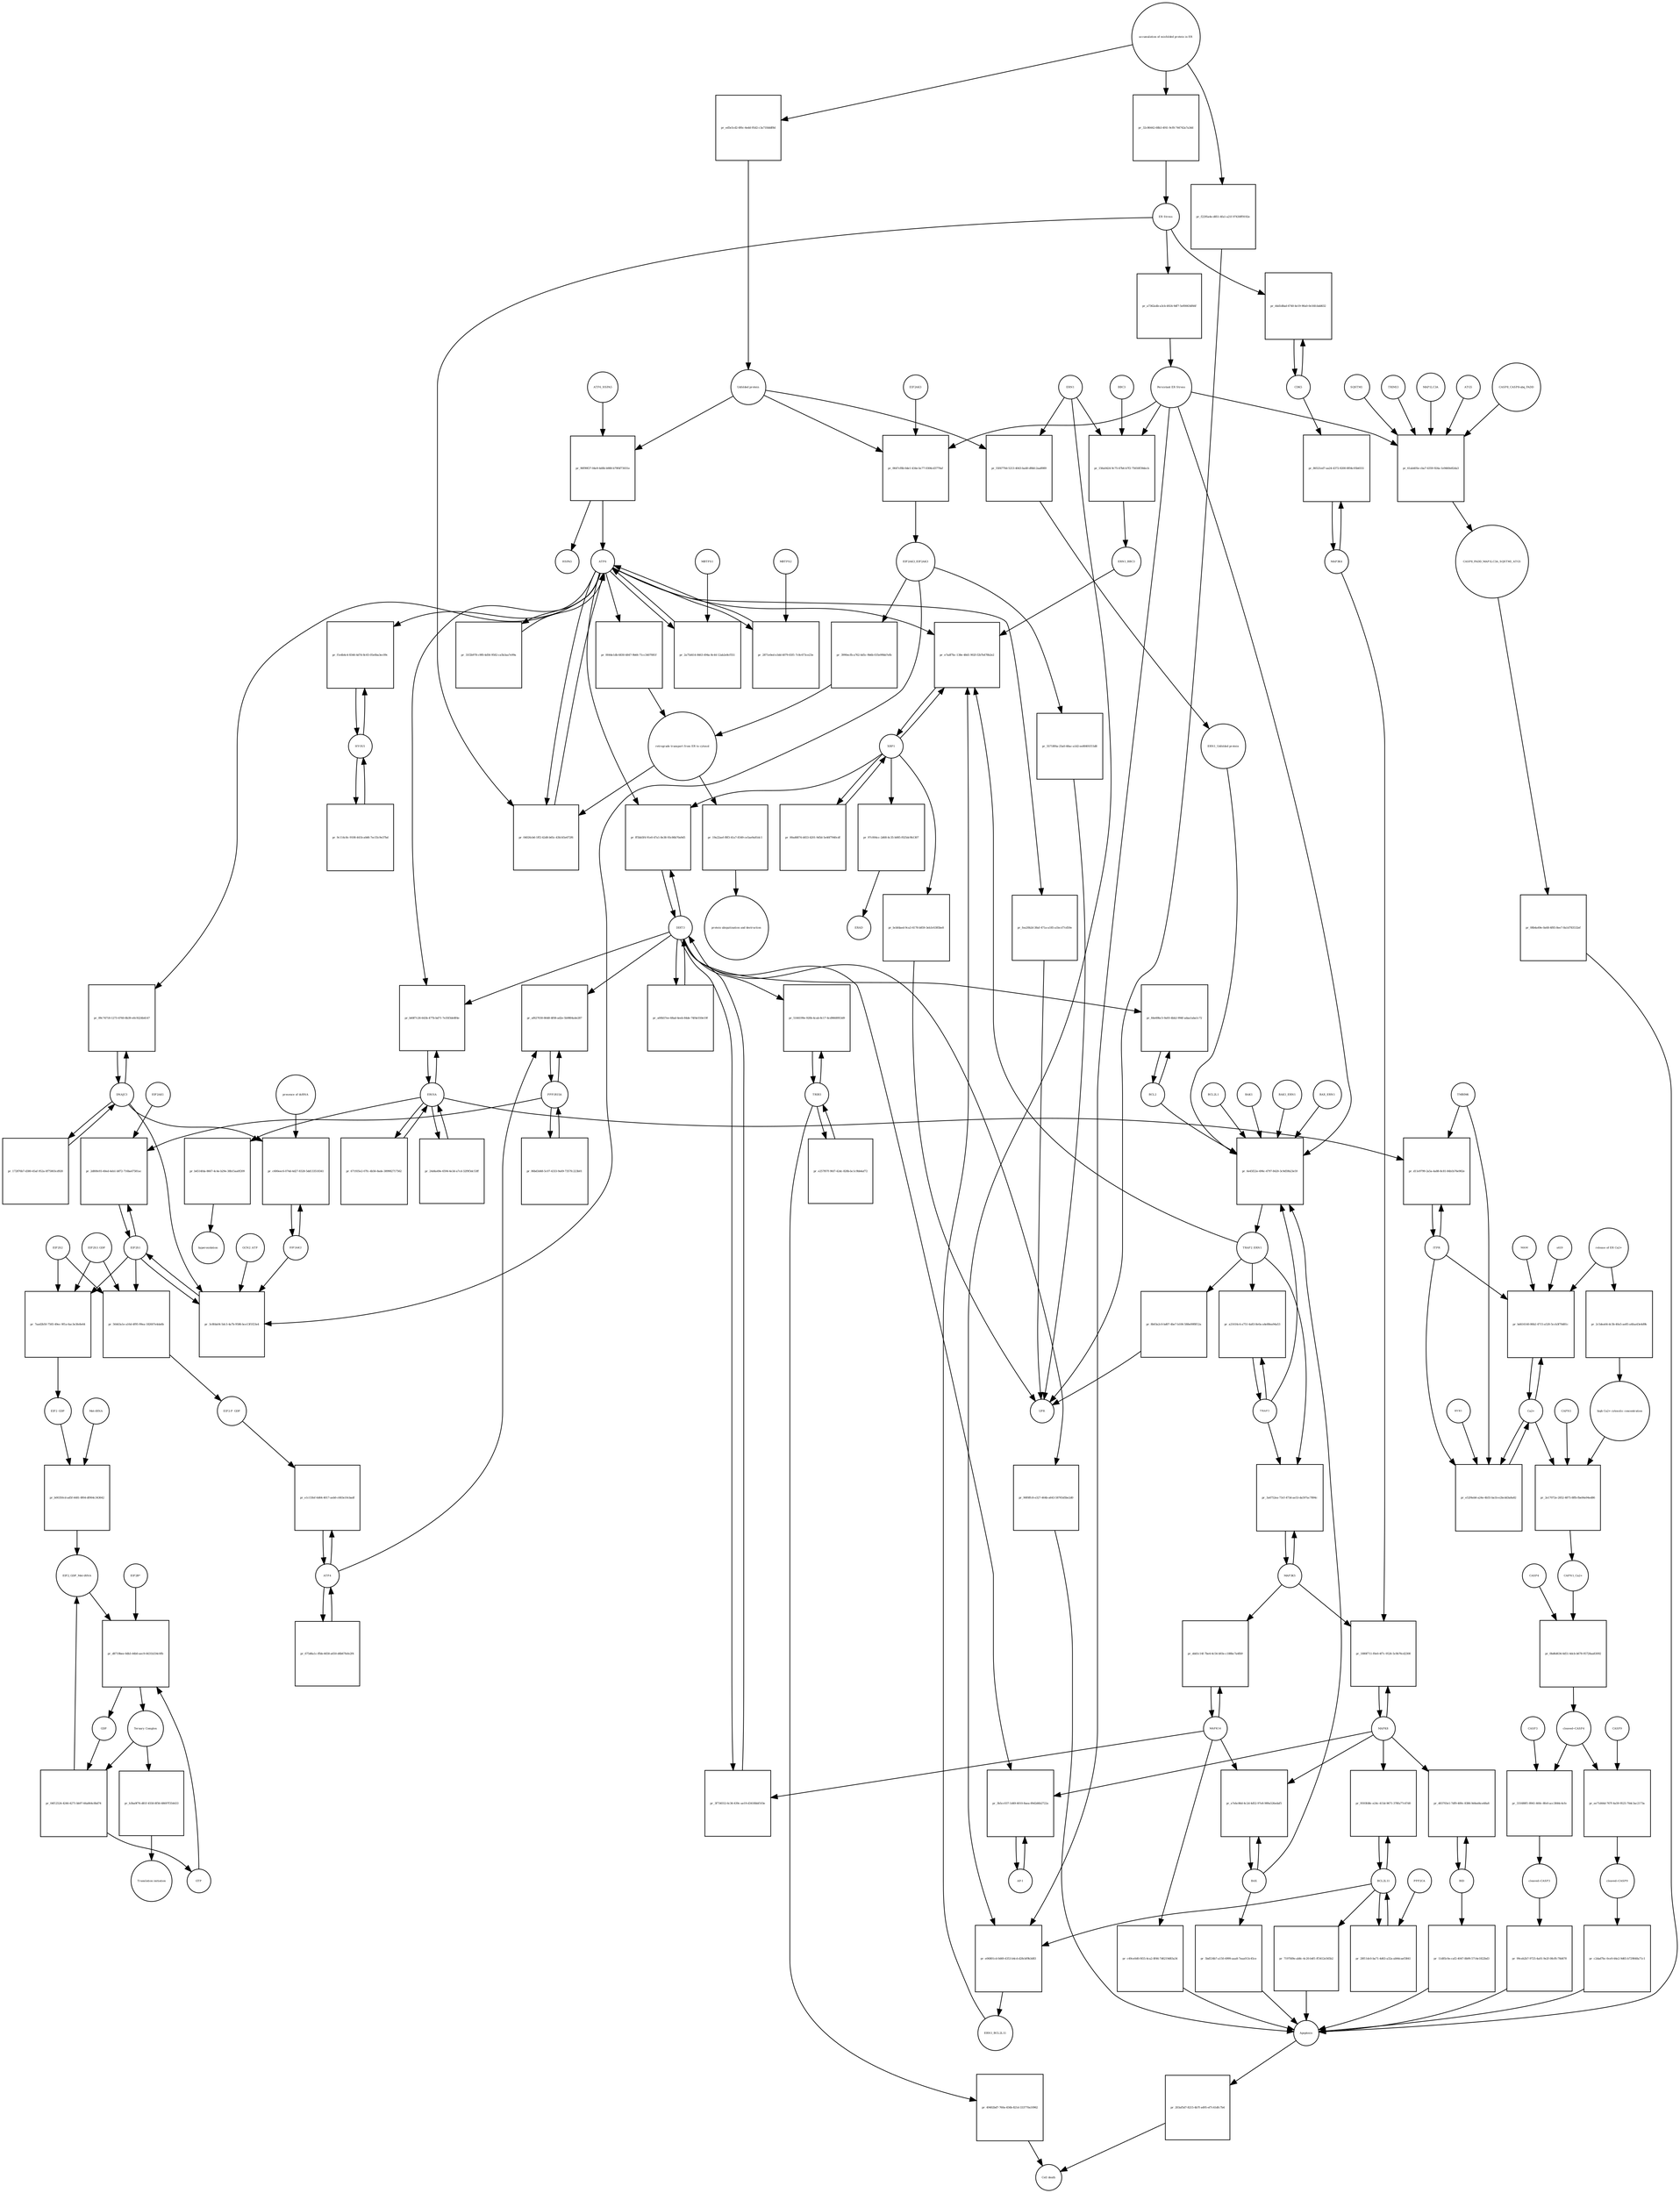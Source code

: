 strict digraph  {
ATF6_HSPA5 [annotation="", bipartite=0, cls=complex, fontsize=4, label=ATF6_HSPA5, shape=circle];
"pr_90f99f27-04e9-4d0b-b988-b79f4f73031e" [annotation="", bipartite=1, cls=process, fontsize=4, label="pr_90f99f27-04e9-4d0b-b988-b79f4f73031e", shape=square];
ATF6 [annotation="urn_miriam_hgnc.symbol_ATF6", bipartite=0, cls=macromolecule, fontsize=4, label=ATF6, shape=circle];
HSPA5 [annotation="urn_miriam_hgnc.symbol_HSPA5", bipartite=0, cls=macromolecule, fontsize=4, label=HSPA5, shape=circle];
"Unfolded protein" [annotation="", bipartite=0, cls=macromolecule, fontsize=4, label="Unfolded protein", shape=circle];
ERN1 [annotation="urn_miriam_hgnc.symbol_ERN1", bipartite=0, cls=macromolecule, fontsize=4, label=ERN1, shape=circle];
"pr_55f4770d-5213-4043-ba40-d9bfc2aa8989" [annotation="", bipartite=1, cls=process, fontsize=4, label="pr_55f4770d-5213-4043-ba40-d9bfc2aa8989", shape=square];
"ERN1_Unfolded protein" [annotation="", bipartite=0, cls=complex, fontsize=4, label="ERN1_Unfolded protein", shape=circle];
EIF2AK3_EIF2AK3 [annotation="", bipartite=0, cls=complex, fontsize=4, label=EIF2AK3_EIF2AK3, shape=circle];
"pr_3990ecfb-a762-4d5c-9b6b-035e99bb7efb" [annotation="", bipartite=1, cls=process, fontsize=4, label="pr_3990ecfb-a762-4d5c-9b6b-035e99bb7efb", shape=square];
"retrograde transport from ER to cytosol" [annotation="", bipartite=0, cls=phenotype, fontsize=4, label="retrograde transport from ER to cytosol", shape=circle];
"pr_0044e1db-6830-4847-9b66-71cc3407081f" [annotation="", bipartite=1, cls=process, fontsize=4, label="pr_0044e1db-6830-4847-9b66-71cc3407081f", shape=square];
"pr_19a22aef-f8f3-41a7-8349-ce5ae9a81dc1" [annotation="", bipartite=1, cls=process, fontsize=4, label="pr_19a22aef-f8f3-41a7-8349-ce5ae9a81dc1", shape=square];
"protein ubiquitination and destruction" [annotation="", bipartite=0, cls=phenotype, fontsize=4, label="protein ubiquitination and destruction", shape=circle];
"pr_6e45f22e-496c-4797-8420-3c9d59b23e59" [annotation="", bipartite=1, cls=process, fontsize=4, label="pr_6e45f22e-496c-4797-8420-3c9d59b23e59", shape=square];
TRAF2_ERN1 [annotation="", bipartite=0, cls=complex, fontsize=4, label=TRAF2_ERN1, shape=circle];
BAK1_ERN1 [annotation="", bipartite=0, cls=complex, fontsize=4, label=BAK1_ERN1, shape=circle];
BAX_ERN1 [annotation="", bipartite=0, cls=complex, fontsize=4, label=BAX_ERN1, shape=circle];
BCL2 [annotation="urn_miriam_hgnc.symbol_BCL2", bipartite=0, cls="nucleic acid feature", fontsize=4, label=BCL2, shape=circle];
BCL2L1 [annotation="urn_miriam_hgnc.symbol_BCL2L1", bipartite=0, cls=macromolecule, fontsize=4, label=BCL2L1, shape=circle];
"Persistant ER Stress" [annotation="", bipartite=0, cls=phenotype, fontsize=4, label="Persistant ER Stress", shape=circle];
BAX [annotation="urn_miriam_hgnc.symbol_BAX", bipartite=0, cls=macromolecule, fontsize=4, label=BAX, shape=circle];
BAK1 [annotation="urn_miriam_hgnc.symbol_BAK1", bipartite=0, cls=macromolecule, fontsize=4, label=BAK1, shape=circle];
TRAF2 [annotation="urn_miriam_hgnc.symbol_TRAF2", bipartite=0, cls=macromolecule, fontsize=4, label=TRAF2, shape=circle];
XBP1 [annotation="urn_miriam_hgnc.symbol_XBP1", bipartite=0, cls=macromolecule, fontsize=4, label=XBP1, shape=circle];
"pr_e7adf7bc-138e-48d1-902f-f2b7b478b2e2" [annotation="", bipartite=1, cls=process, fontsize=4, label="pr_e7adf7bc-138e-48d1-902f-f2b7b478b2e2", shape=square];
ERN1_BBC3 [annotation="", bipartite=0, cls=complex, fontsize=4, label=ERN1_BBC3, shape=circle];
ERN1_BCL2L11 [annotation="", bipartite=0, cls=complex, fontsize=4, label=ERN1_BCL2L11, shape=circle];
"pr_00ad6874-d453-4201-9d5d-5e46f7940cdf" [annotation="", bipartite=1, cls=process, fontsize=4, label="pr_00ad6874-d453-4201-9d5d-5e46f7940cdf", shape=square];
"pr_97c004cc-2d68-4c35-b085-f025dc9b1307" [annotation="", bipartite=1, cls=process, fontsize=4, label="pr_97c004cc-2d68-4c35-b085-f025dc9b1307", shape=square];
ERAD [annotation="", bipartite=0, cls=phenotype, fontsize=4, label=ERAD, shape=circle];
"pr_bcbfdaed-9ca3-4178-b859-3eb3c6385be8" [annotation="", bipartite=1, cls=process, fontsize=4, label="pr_bcbfdaed-9ca3-4178-b859-3eb3c6385be8", shape=square];
UPR [annotation="", bipartite=0, cls=phenotype, fontsize=4, label=UPR, shape=circle];
"pr_a21616c4-a751-4a83-8e0a-a4e88ea94a53" [annotation="", bipartite=1, cls=process, fontsize=4, label="pr_a21616c4-a751-4a83-8e0a-a4e88ea94a53", shape=square];
MAPK8 [annotation="urn_miriam_hgnc.symbol_MAPK8", bipartite=0, cls=macromolecule, fontsize=4, label=MAPK8, shape=circle];
"pr_1880f711-f0e0-4f7c-9526-5c9b76cd2308" [annotation="", bipartite=1, cls=process, fontsize=4, label="pr_1880f711-f0e0-4f7c-9526-5c9b76cd2308", shape=square];
MAP3K4 [annotation="urn_miriam_hgnc.symbol_MAP3K4", bipartite=0, cls=macromolecule, fontsize=4, label=MAP3K4, shape=circle];
MAP3K5 [annotation="urn_miriam_hgnc.symbol_MAP3K5", bipartite=0, cls=macromolecule, fontsize=4, label=MAP3K5, shape=circle];
MAPK14 [annotation="urn_miriam_hgnc.symbol_MAPK14", bipartite=0, cls=macromolecule, fontsize=4, label=MAPK14, shape=circle];
"pr_ddd1c14f-7be4-4c54-b93e-c188bc7a4fb9" [annotation="", bipartite=1, cls=process, fontsize=4, label="pr_ddd1c14f-7be4-4c54-b93e-c188bc7a4fb9", shape=square];
"pr_c49ce0d0-f455-4ca2-8f46-7d6219d83a34" [annotation="", bipartite=1, cls=process, fontsize=4, label="pr_c49ce0d0-f455-4ca2-8f46-7d6219d83a34", shape=square];
Apoptosis [annotation="", bipartite=0, cls=phenotype, fontsize=4, label=Apoptosis, shape=circle];
DDIT3 [annotation="urn_miriam_hgnc.symbol_DDIT3", bipartite=0, cls=macromolecule, fontsize=4, label=DDIT3, shape=circle];
"pr_3f734552-6c36-439c-ae19-d3418bbf103e" [annotation="", bipartite=1, cls=process, fontsize=4, label="pr_3f734552-6c36-439c-ae19-d3418bbf103e", shape=square];
"pr_90f0ffc8-e327-464b-a643-58765d5be2d0" [annotation="", bipartite=1, cls=process, fontsize=4, label="pr_90f0ffc8-e327-464b-a643-58765d5be2d0", shape=square];
"pr_84e69bc5-9a93-4bb2-994f-adaa1aba1c72" [annotation="", bipartite=1, cls=process, fontsize=4, label="pr_84e69bc5-9a93-4bb2-994f-adaa1aba1c72", shape=square];
"pr_04026cb6-1ff2-42d8-b65c-43b145e672f6" [annotation="", bipartite=1, cls=process, fontsize=4, label="pr_04026cb6-1ff2-42d8-b65c-43b145e672f6", shape=square];
"ER Stress" [annotation="", bipartite=0, cls=phenotype, fontsize=4, label="ER Stress", shape=circle];
"pr_2a75d414-8463-494a-8c44-12ab2e8cf551" [annotation="", bipartite=1, cls=process, fontsize=4, label="pr_2a75d414-8463-494a-8c44-12ab2e8cf551", shape=square];
MBTPS1 [annotation="urn_miriam_hgnc.symbol_MBTPS1", bipartite=0, cls=macromolecule, fontsize=4, label=MBTPS1, shape=circle];
"pr_2871e0ed-e3dd-4079-83f1-7c8c673ce23e" [annotation="", bipartite=1, cls=process, fontsize=4, label="pr_2871e0ed-e3dd-4079-83f1-7c8c673ce23e", shape=square];
MBTPS2 [annotation="urn_miriam_hgnc.symbol_MBTPS2", bipartite=0, cls=macromolecule, fontsize=4, label=MBTPS2, shape=circle];
"pr_31f2b978-c9f8-4d56-9582-ca5b3aa7e99a" [annotation="", bipartite=1, cls=process, fontsize=4, label="pr_31f2b978-c9f8-4d56-9582-ca5b3aa7e99a", shape=square];
"pr_a00b57ee-68ad-4eeb-84de-74f4e550e19f" [annotation="", bipartite=1, cls=process, fontsize=4, label="pr_a00b57ee-68ad-4eeb-84de-74f4e550e19f", shape=square];
"pr_ff5bb5f4-91e0-47a1-8e38-93c86b70a9d5" [annotation="", bipartite=1, cls=process, fontsize=4, label="pr_ff5bb5f4-91e0-47a1-8e38-93c86b70a9d5", shape=square];
EIF2S1 [annotation="urn_miriam_hgnc.symbol_EIF2S1", bipartite=0, cls=macromolecule, fontsize=4, label=EIF2S1, shape=circle];
"pr_3c8fda04-5dc3-4a7b-9586-bce13f1f23e4" [annotation="", bipartite=1, cls=process, fontsize=4, label="pr_3c8fda04-5dc3-4a7b-9586-bce13f1f23e4", shape=square];
GCN2_ATP [annotation="", bipartite=0, cls=complex, fontsize=4, label=GCN2_ATP, shape=circle];
EIF2AK2 [annotation="urn_miriam_hgnc.symbol_EIF2AK2", bipartite=0, cls=macromolecule, fontsize=4, label=EIF2AK2, shape=circle];
DNAJC3 [annotation="urn_miriam_hgnc.symbol_DNAJC3", bipartite=0, cls=macromolecule, fontsize=4, label=DNAJC3, shape=circle];
EIF2S2 [annotation="urn_miriam_hgnc.symbol_EIF2S2", bipartite=0, cls=macromolecule, fontsize=4, label=EIF2S2, shape=circle];
"pr_7aad2b50-7565-49ec-9f1a-6ac3e3fe8e64" [annotation="", bipartite=1, cls=process, fontsize=4, label="pr_7aad2b50-7565-49ec-9f1a-6ac3e3fe8e64", shape=square];
EIF2S3_GDP [annotation="", bipartite=0, cls=complex, fontsize=4, label=EIF2S3_GDP, shape=circle];
EIF2_GDP [annotation="", bipartite=0, cls=complex, fontsize=4, label=EIF2_GDP, shape=circle];
"EIF2_GDP_Met-tRNA" [annotation="", bipartite=0, cls=complex, fontsize=4, label="EIF2_GDP_Met-tRNA", shape=circle];
"pr_d8719bee-0db3-44b0-aec9-6431b334c0fb" [annotation="", bipartite=1, cls=process, fontsize=4, label="pr_d8719bee-0db3-44b0-aec9-6431b334c0fb", shape=square];
"Ternary Complex" [annotation="", bipartite=0, cls=complex, fontsize=4, label="Ternary Complex", shape=circle];
"EIF2B*" [annotation="", bipartite=0, cls=complex, fontsize=4, label="EIF2B*", shape=circle];
GTP [annotation="urn_miriam_obo.chebi_CHEBI%3A57600", bipartite=0, cls="simple chemical", fontsize=4, label=GTP, shape=circle];
GDP [annotation="urn_miriam_obo.chebi_CHEBI%3A65180", bipartite=0, cls="simple chemical", fontsize=4, label=GDP, shape=circle];
"pr_04f12524-4246-4271-bb97-66a864c8bd74" [annotation="", bipartite=1, cls=process, fontsize=4, label="pr_04f12524-4246-4271-bb97-66a864c8bd74", shape=square];
ATF4 [annotation="urn_miriam_hgnc.symbol_ATF4", bipartite=0, cls=macromolecule, fontsize=4, label=ATF4, shape=circle];
"pr_e1c15fef-6d64-4017-aeb0-c683e10cbadf" [annotation="", bipartite=1, cls=process, fontsize=4, label="pr_e1c15fef-6d64-4017-aeb0-c683e10cbadf", shape=square];
"EIF2-P_GDP" [annotation="", bipartite=0, cls=complex, fontsize=4, label="EIF2-P_GDP", shape=circle];
"pr_675d6a1c-ffbb-4658-a650-d6b67fefe2f4" [annotation="", bipartite=1, cls=process, fontsize=4, label="pr_675d6a1c-ffbb-4658-a650-d6b67fefe2f4", shape=square];
PPP1R15A [annotation="urn_miriam_hgnc.symbol_PPP1R15A", bipartite=0, cls=macromolecule, fontsize=4, label=PPP1R15A, shape=circle];
"pr_af627030-8648-4f08-ad2e-5b9804a4e287" [annotation="", bipartite=1, cls=process, fontsize=4, label="pr_af627030-8648-4f08-ad2e-5b9804a4e287", shape=square];
"pr_86bd3d48-5c07-4333-9a69-7357fc223b01" [annotation="", bipartite=1, cls=process, fontsize=4, label="pr_86bd3d48-5c07-4333-9a69-7357fc223b01", shape=square];
"pr_b3ba9f76-d81f-4558-8f56-68697f354433" [annotation="", bipartite=1, cls=process, fontsize=4, label="pr_b3ba9f76-d81f-4558-8f56-68697f354433", shape=square];
"Translation initiation" [annotation="", bipartite=0, cls=phenotype, fontsize=4, label="Translation initiation", shape=circle];
"pr_3a4752ea-73cf-473d-ae53-da597ac7894c" [annotation="", bipartite=1, cls=process, fontsize=4, label="pr_3a4752ea-73cf-473d-ae53-da597ac7894c", shape=square];
ERO1A [annotation="urn_miriam_hgnc.symbol_ERO1A", bipartite=0, cls=macromolecule, fontsize=4, label=ERO1A, shape=circle];
"pr_b60f7c26-643b-477b-bd71-7e35f3de8f4e" [annotation="", bipartite=1, cls=process, fontsize=4, label="pr_b60f7c26-643b-477b-bd71-7e35f3de8f4e", shape=square];
"pr_24d4a49e-6594-4e3d-a7cd-32f9f3dc53ff" [annotation="", bipartite=1, cls=process, fontsize=4, label="pr_24d4a49e-6594-4e3d-a7cd-32f9f3dc53ff", shape=square];
"pr_2d80fe93-40ed-4eb1-b872-716ba47581ac" [annotation="", bipartite=1, cls=process, fontsize=4, label="pr_2d80fe93-40ed-4eb1-b872-716ba47581ac", shape=square];
EIF2AK1 [annotation="urn_miriam_hgnc.symbol_EIF2AK1", bipartite=0, cls=macromolecule, fontsize=4, label=EIF2AK1, shape=circle];
"pr_e7ebc86d-4c2d-4d52-97e8-989a526edaf5" [annotation="", bipartite=1, cls=process, fontsize=4, label="pr_e7ebc86d-4c2d-4d52-97e8-989a526edaf5", shape=square];
"pr_5bd534b7-a150-4999-aaa8-7eaa013c45ce" [annotation="", bipartite=1, cls=process, fontsize=4, label="pr_5bd534b7-a150-4999-aaa8-7eaa013c45ce", shape=square];
"Ca2+" [annotation="urn_miriam_obo.chebi_CHEBI%3A29108", bipartite=0, cls="simple chemical", fontsize=4, label="Ca2+", shape=circle];
"pr_bd416140-86b2-4715-a520-5ccb3f70d81c" [annotation="", bipartite=1, cls=process, fontsize=4, label="pr_bd416140-86b2-4715-a520-5ccb3f70d81c", shape=square];
"release of ER Ca2+" [annotation="", bipartite=0, cls=phenotype, fontsize=4, label="release of ER Ca2+", shape=circle];
ITPR [annotation="urn_miriam_hgnc.symbol_ITPR1|urn_miriam_hgnc.symbol_ITPR2|urn_miriam_hgnc.symbol_ITPR3", bipartite=0, cls=macromolecule, fontsize=4, label=ITPR, shape=circle];
MAM [annotation="", bipartite=0, cls=phenotype, fontsize=4, label=MAM, shape=circle];
s619 [annotation="", bipartite=0, cls=complex, fontsize=4, label=s619, shape=circle];
"pr_86521ed7-aa24-4372-8200-8f04c05b6551" [annotation="", bipartite=1, cls=process, fontsize=4, label="pr_86521ed7-aa24-4372-8200-8f04c05b6551", shape=square];
CDK5 [annotation="urn_miriam_hgnc.symbol_CDK5", bipartite=0, cls=macromolecule, fontsize=4, label=CDK5, shape=circle];
"pr_44d1d8ad-6740-4e19-90a0-0e16fcbdd632" [annotation="", bipartite=1, cls="uncertain process", fontsize=4, label="pr_44d1d8ad-6740-4e19-90a0-0e16fcbdd632", shape=square];
"pr_203af5d7-8215-4b7f-a495-ef7c41dfc7b4" [annotation="", bipartite=1, cls=process, fontsize=4, label="pr_203af5d7-8215-4b7f-a495-ef7c41dfc7b4", shape=square];
"Cell death" [annotation="", bipartite=0, cls=phenotype, fontsize=4, label="Cell death", shape=circle];
"pr_e52f4eb6-a24e-4b55-ba1b-e2bcdd3a8a82" [annotation="", bipartite=1, cls=process, fontsize=4, label="pr_e52f4eb6-a24e-4b55-ba1b-e2bcdd3a8a82", shape=square];
TMBIM6 [annotation="urn_miriam_hgnc.symbol_TMBIM6", bipartite=0, cls=macromolecule, fontsize=4, label=TMBIM6, shape=circle];
RYR1 [annotation="urn_miriam_hgnc.symbol_RYR1", bipartite=0, cls=macromolecule, fontsize=4, label=RYR1, shape=circle];
EIF2AK3 [annotation="urn_miriam_hgnc.symbol_EIF2AK3", bipartite=0, cls=macromolecule, fontsize=4, label=EIF2AK3, shape=circle];
"pr_0647cf8b-0de1-434e-bc77-0306cd3779af" [annotation="", bipartite=1, cls=process, fontsize=4, label="pr_0647cf8b-0de1-434e-bc77-0306cd3779af", shape=square];
"pr_b4514fda-8667-4c4e-b29e-38b15aa0f209" [annotation="", bipartite=1, cls=process, fontsize=4, label="pr_b4514fda-8667-4c4e-b29e-38b15aa0f209", shape=square];
hyperoxidation [annotation="", bipartite=0, cls=phenotype, fontsize=4, label=hyperoxidation, shape=circle];
"pr_671935e2-07fc-4b56-8ade-389982717562" [annotation="", bipartite=1, cls=process, fontsize=4, label="pr_671935e2-07fc-4b56-8ade-389982717562", shape=square];
"pr_a7362a4b-a3cb-4924-9df7-5ef00634f66f" [annotation="", bipartite=1, cls=process, fontsize=4, label="pr_a7362a4b-a3cb-4924-9df7-5ef00634f66f", shape=square];
"CASP8_CASP8-ubq_FADD" [annotation="", bipartite=0, cls=complex, fontsize=4, label="CASP8_CASP8-ubq_FADD", shape=circle];
"pr_61ab405e-cba7-4359-924a-1e9460e82da3" [annotation="", bipartite=1, cls=process, fontsize=4, label="pr_61ab405e-cba7-4359-924a-1e9460e82da3", shape=square];
"SQSTM1 " [annotation="urn_miriam_hgnc.symbol_SQSTM1", bipartite=0, cls=macromolecule, fontsize=4, label="SQSTM1 ", shape=circle];
CASP8_FADD_MAP1LC3A_SQSTM1_ATG5 [annotation="", bipartite=0, cls=complex, fontsize=4, label=CASP8_FADD_MAP1LC3A_SQSTM1_ATG5, shape=circle];
TRIM13 [annotation="urn_miriam_hgnc.symbol_TRIM13", bipartite=0, cls=macromolecule, fontsize=4, label=TRIM13, shape=circle];
MAP1LC3A [annotation="urn_miriam_hgnc.symbol_MAP1LC3A", bipartite=0, cls=macromolecule, fontsize=4, label=MAP1LC3A, shape=circle];
ATG5 [annotation="urn_miriam_hgnc.symbol_ATG5", bipartite=0, cls=macromolecule, fontsize=4, label=ATG5, shape=circle];
"pr_08b4a49e-0a68-4f85-8ee7-8a1d783532ef" [annotation="", bipartite=1, cls=process, fontsize=4, label="pr_08b4a49e-0a68-4f85-8ee7-8a1d783532ef", shape=square];
"AP-1" [annotation="urn_miriam_hgnc.symbol_FOS|urn_miriam_hgnc.symbol_FOSB|urn_miriam_hgnc.symbol_FOSL1|urn_miriam_hgnc.symbol_FOSL2|urn_miriam_hgnc.symbol_JUN|urn_miriam_hgnc.symbol_JUNB|urn_miriam_hgnc.symbol_JUND", bipartite=0, cls=macromolecule, fontsize=4, label="AP-1", shape=circle];
"pr_3b5cc037-1d49-4010-8aea-89d2d6b2722a" [annotation="", bipartite=1, cls=process, fontsize=4, label="pr_3b5cc037-1d49-4010-8aea-89d2d6b2722a", shape=square];
"pr_c600eec6-074d-4d27-8328-5dd133518341" [annotation="", bipartite=1, cls=process, fontsize=4, label="pr_c600eec6-074d-4d27-8328-5dd133518341", shape=square];
"presence of dsRNA" [annotation="", bipartite=0, cls=phenotype, fontsize=4, label="presence of dsRNA", shape=circle];
"Met-tRNA" [annotation="urn_miriam_hgnc_HGNC%3A34779", bipartite=0, cls="nucleic acid feature", fontsize=4, label="Met-tRNA", shape=circle];
"pr_b00350cd-ad5f-4481-8f64-df064c343642" [annotation="", bipartite=1, cls=process, fontsize=4, label="pr_b00350cd-ad5f-4481-8f64-df064c343642", shape=square];
"pr_56443a1e-a16d-4f95-99ea-182607e4da6b" [annotation="", bipartite=1, cls=process, fontsize=4, label="pr_56443a1e-a16d-4f95-99ea-182607e4da6b", shape=square];
"accumulation of misfolded protein in ER" [annotation="", bipartite=0, cls=phenotype, fontsize=4, label="accumulation of misfolded protein in ER", shape=circle];
"pr_ed5e5cd2-6f6c-4edd-95d2-c3a71fdddf8d" [annotation="", bipartite=1, cls=process, fontsize=4, label="pr_ed5e5cd2-6f6c-4edd-95d2-c3a71fdddf8d", shape=square];
"pr_32c86442-68b3-4f41-9cf8-744742a7a3dd" [annotation="", bipartite=1, cls=process, fontsize=4, label="pr_32c86442-68b3-4f41-9cf8-744742a7a3dd", shape=square];
"pr_f2295a4e-d851-4fa1-a21f-97430ff9192e" [annotation="", bipartite=1, cls=process, fontsize=4, label="pr_f2295a4e-d851-4fa1-a21f-97430ff9192e", shape=square];
"pr_55718f4a-25a0-48ac-a1d2-ee80491f15d8" [annotation="", bipartite=1, cls=process, fontsize=4, label="pr_55718f4a-25a0-48ac-a1d2-ee80491f15d8", shape=square];
"pr_8b03a2c0-bd07-4be7-b106-588e09f8f12a" [annotation="", bipartite=1, cls=process, fontsize=4, label="pr_8b03a2c0-bd07-4be7-b106-588e09f8f12a", shape=square];
"pr_fea20b2d-38af-471a-a185-a1bccf7cd50e" [annotation="", bipartite=1, cls=process, fontsize=4, label="pr_fea20b2d-38af-471a-a185-a1bccf7cd50e", shape=square];
BCL2L11 [annotation="urn_miriam_hgnc.symbol_BCL2L11", bipartite=0, cls=macromolecule, fontsize=4, label=BCL2L11, shape=circle];
"pr_9593fd8c-e24c-415d-9671-378fa77c67d0" [annotation="", bipartite=1, cls=process, fontsize=4, label="pr_9593fd8c-e24c-415d-9671-378fa77c67d0", shape=square];
BID [annotation="urn_miriam_hgnc.symbol_BID", bipartite=0, cls=macromolecule, fontsize=4, label=BID, shape=circle];
"pr_d03703e1-7df9-489c-8386-9d4ed4ce48a8" [annotation="", bipartite=1, cls=process, fontsize=4, label="pr_d03703e1-7df9-489c-8386-9d4ed4ce48a8", shape=square];
"pr_7197fd9e-ab8c-4c20-b4f1-ff3412e565b2" [annotation="", bipartite=1, cls=process, fontsize=4, label="pr_7197fd9e-ab8c-4c20-b4f1-ff3412e565b2", shape=square];
"pr_11d85c0e-caf2-4047-8b99-5714e1822bd3" [annotation="", bipartite=1, cls=process, fontsize=4, label="pr_11d85c0e-caf2-4047-8b99-5714e1822bd3", shape=square];
"pr_e06801cd-0d49-4353-b4cd-d28cbf9b3d83" [annotation="", bipartite=1, cls=process, fontsize=4, label="pr_e06801cd-0d49-4353-b4cd-d28cbf9b3d83", shape=square];
"pr_156a0424-9c75-47b6-b7f2-75650f39decb" [annotation="", bipartite=1, cls=process, fontsize=4, label="pr_156a0424-9c75-47b6-b7f2-75650f39decb", shape=square];
BBC3 [annotation="urn_miriam_hgnc.symbol_BBC3", bipartite=0, cls=macromolecule, fontsize=4, label=BBC3, shape=circle];
"pr_28f11dc0-ba71-4d63-a32a-ab9dcaef3841" [annotation="", bipartite=1, cls=process, fontsize=4, label="pr_28f11dc0-ba71-4d63-a32a-ab9dcaef3841", shape=square];
PPP2CA [annotation="urn_miriam_hgnc.symbol_PPP2CA", bipartite=0, cls=macromolecule, fontsize=4, label=PPP2CA, shape=circle];
TRIB3 [annotation="urn_miriam_hgnc.symbol_TRIB3", bipartite=0, cls=macromolecule, fontsize=4, label=TRIB3, shape=circle];
"pr_5166199e-920b-4cab-8c17-4cd9668953d9" [annotation="", bipartite=1, cls=process, fontsize=4, label="pr_5166199e-920b-4cab-8c17-4cd9668953d9", shape=square];
"pr_e257f07f-9fd7-42dc-828b-bc1c9bb4af72" [annotation="", bipartite=1, cls=process, fontsize=4, label="pr_e257f07f-9fd7-42dc-828b-bc1c9bb4af72", shape=square];
"pr_49402bd7-760a-456b-821d-333770a10962" [annotation="", bipartite=1, cls=process, fontsize=4, label="pr_49402bd7-760a-456b-821d-333770a10962", shape=square];
"pr_2c5dea64-dc3b-40a5-ae85-a4faa43e4d9b" [annotation="", bipartite=1, cls=process, fontsize=4, label="pr_2c5dea64-dc3b-40a5-ae85-a4faa43e4d9b", shape=square];
"high Ca2+ cytosolic concentration" [annotation="", bipartite=0, cls=phenotype, fontsize=4, label="high Ca2+ cytosolic concentration", shape=circle];
"pr_09c74718-1273-4760-8b39-e0c9224b4147" [annotation="", bipartite=1, cls=process, fontsize=4, label="pr_09c74718-1273-4760-8b39-e0c9224b4147", shape=square];
"pr_172876b7-d380-45af-952a-0f75803cd928" [annotation="", bipartite=1, cls=process, fontsize=4, label="pr_172876b7-d380-45af-952a-0f75803cd928", shape=square];
"pr_d11e9799-2a5a-4a88-8c81-84b1b76e982e" [annotation="", bipartite=1, cls=process, fontsize=4, label="pr_d11e9799-2a5a-4a88-8c81-84b1b76e982e", shape=square];
CASP4 [annotation="urn_miriam_hgnc.symbol_CASP4", bipartite=0, cls=macromolecule, fontsize=4, label=CASP4, shape=circle];
"pr_0bd6d634-6d51-4dcb-b678-95728aa83092" [annotation="", bipartite=1, cls=process, fontsize=4, label="pr_0bd6d634-6d51-4dcb-b678-95728aa83092", shape=square];
"cleaved~CASP4" [annotation="urn_miriam_hgnc.symbol_CASP4", bipartite=0, cls=macromolecule, fontsize=4, label="cleaved~CASP4", shape=circle];
"CAPN1_Ca2+" [annotation="", bipartite=0, cls=complex, fontsize=4, label="CAPN1_Ca2+", shape=circle];
CASP3 [annotation="urn_miriam_hgnc.symbol_CASP3", bipartite=0, cls=macromolecule, fontsize=4, label=CASP3, shape=circle];
"pr_331688f1-8941-460c-8fe0-acc3844c4cfe" [annotation="", bipartite=1, cls=process, fontsize=4, label="pr_331688f1-8941-460c-8fe0-acc3844c4cfe", shape=square];
"cleaved~CASP3" [annotation="urn_miriam_hgnc.symbol_CASP3", bipartite=0, cls=macromolecule, fontsize=4, label="cleaved~CASP3", shape=circle];
CASP9 [annotation="urn_miriam_hgnc.symbol_CSAP9", bipartite=0, cls=macromolecule, fontsize=4, label=CASP9, shape=circle];
"pr_ee71d44d-767f-4a59-9525-70dc3ac2173a" [annotation="", bipartite=1, cls=process, fontsize=4, label="pr_ee71d44d-767f-4a59-9525-70dc3ac2173a", shape=square];
"cleaved~CASP9" [annotation="urn_miriam_hgnc.symbol_CASP9", bipartite=0, cls=macromolecule, fontsize=4, label="cleaved~CASP9", shape=circle];
CAPN1 [annotation="urn_miriam_hgnc.symbol_CAPN1", bipartite=0, cls=macromolecule, fontsize=4, label=CAPN1, shape=circle];
"pr_2e17072e-2852-4875-8ffb-fbe84e94ed86" [annotation="", bipartite=1, cls=process, fontsize=4, label="pr_2e17072e-2852-4875-8ffb-fbe84e94ed86", shape=square];
"pr_99ceb2b7-9725-4a01-9e2f-08cffc78d478" [annotation="", bipartite=1, cls=process, fontsize=4, label="pr_99ceb2b7-9725-4a01-9e2f-08cffc78d478", shape=square];
"pr_c2dad7bc-0ce9-44e2-9d65-b729848a71c1" [annotation="", bipartite=1, cls=process, fontsize=4, label="pr_c2dad7bc-0ce9-44e2-9d65-b729848a71c1", shape=square];
HYOU1 [annotation="urn_miriam_hgnc.symbol_HYOU1", bipartite=0, cls=macromolecule, fontsize=4, label=HYOU1, shape=circle];
"pr_f1e4b4c4-8346-4d7d-8c65-05e0ba3ec09c" [annotation="", bipartite=1, cls=process, fontsize=4, label="pr_f1e4b4c4-8346-4d7d-8c65-05e0ba3ec09c", shape=square];
"pr_9c114c8c-9108-441b-a0d6-7ec55c9e37bd" [annotation="", bipartite=1, cls=process, fontsize=4, label="pr_9c114c8c-9108-441b-a0d6-7ec55c9e37bd", shape=square];
ATF6_HSPA5 -> "pr_90f99f27-04e9-4d0b-b988-b79f4f73031e"  [annotation="", interaction_type=consumption];
"pr_90f99f27-04e9-4d0b-b988-b79f4f73031e" -> ATF6  [annotation="", interaction_type=production];
"pr_90f99f27-04e9-4d0b-b988-b79f4f73031e" -> HSPA5  [annotation="", interaction_type=production];
ATF6 -> "pr_0044e1db-6830-4847-9b66-71cc3407081f"  [annotation="", interaction_type=consumption];
ATF6 -> "pr_e7adf7bc-138e-48d1-902f-f2b7b478b2e2"  [annotation="urn_miriam_pubmed_26587781|urn_miriam_pubmed_23430059", interaction_type=catalysis];
ATF6 -> "pr_04026cb6-1ff2-42d8-b65c-43b145e672f6"  [annotation="", interaction_type=consumption];
ATF6 -> "pr_2a75d414-8463-494a-8c44-12ab2e8cf551"  [annotation="", interaction_type=consumption];
ATF6 -> "pr_2871e0ed-e3dd-4079-83f1-7c8c673ce23e"  [annotation="", interaction_type=consumption];
ATF6 -> "pr_31f2b978-c9f8-4d56-9582-ca5b3aa7e99a"  [annotation="", interaction_type=consumption];
ATF6 -> "pr_ff5bb5f4-91e0-47a1-8e38-93c86b70a9d5"  [annotation="urn_miriam_pubmed_26587781|urn_miriam_pubmed_17991856|urn_miriam_pubmed_28843399", interaction_type=catalysis];
ATF6 -> "pr_b60f7c26-643b-477b-bd71-7e35f3de8f4e"  [annotation="urn_miriam_pubmed_23850759|urn_miriam_pubmed_25387528", interaction_type=catalysis];
ATF6 -> "pr_fea20b2d-38af-471a-a185-a1bccf7cd50e"  [annotation="", interaction_type=consumption];
ATF6 -> "pr_09c74718-1273-4760-8b39-e0c9224b4147"  [annotation="urn_miriam_pubmed_12601012|urn_miriam_pubmed_18360008", interaction_type=catalysis];
ATF6 -> "pr_f1e4b4c4-8346-4d7d-8c65-05e0ba3ec09c"  [annotation=urn_miriam_pubmed_18360008, interaction_type=catalysis];
"Unfolded protein" -> "pr_90f99f27-04e9-4d0b-b988-b79f4f73031e"  [annotation="urn_miriam_pubmed_19509052|urn_miriam_pubmed_12847084|urn_miriam_pubmed_23850759", interaction_type=catalysis];
"Unfolded protein" -> "pr_55f4770d-5213-4043-ba40-d9bfc2aa8989"  [annotation="", interaction_type=consumption];
"Unfolded protein" -> "pr_0647cf8b-0de1-434e-bc77-0306cd3779af"  [annotation=urn_miriam_pubmed_17991856, interaction_type=catalysis];
ERN1 -> "pr_55f4770d-5213-4043-ba40-d9bfc2aa8989"  [annotation="", interaction_type=consumption];
ERN1 -> "pr_e06801cd-0d49-4353-b4cd-d28cbf9b3d83"  [annotation="", interaction_type=consumption];
ERN1 -> "pr_156a0424-9c75-47b6-b7f2-75650f39decb"  [annotation="", interaction_type=consumption];
"pr_55f4770d-5213-4043-ba40-d9bfc2aa8989" -> "ERN1_Unfolded protein"  [annotation="", interaction_type=production];
"ERN1_Unfolded protein" -> "pr_6e45f22e-496c-4797-8420-3c9d59b23e59"  [annotation="", interaction_type=consumption];
EIF2AK3_EIF2AK3 -> "pr_3990ecfb-a762-4d5c-9b6b-035e99bb7efb"  [annotation="", interaction_type=consumption];
EIF2AK3_EIF2AK3 -> "pr_3c8fda04-5dc3-4a7b-9586-bce13f1f23e4"  [annotation="urn_miriam_pubmed_12667446|urn_miriam_pubmed_16246152|urn_miriam_pubmed_12601012|urn_miriam_pubmed_23850759|urn_miriam_pubmed_18360008|urn_miriam_pubmed_26587781", interaction_type=catalysis];
EIF2AK3_EIF2AK3 -> "pr_55718f4a-25a0-48ac-a1d2-ee80491f15d8"  [annotation="", interaction_type=consumption];
"pr_3990ecfb-a762-4d5c-9b6b-035e99bb7efb" -> "retrograde transport from ER to cytosol"  [annotation="", interaction_type=production];
"retrograde transport from ER to cytosol" -> "pr_19a22aef-f8f3-41a7-8349-ce5ae9a81dc1"  [annotation="", interaction_type=consumption];
"retrograde transport from ER to cytosol" -> "pr_04026cb6-1ff2-42d8-b65c-43b145e672f6"  [annotation="urn_miriam_pubmed_18360008|urn_miriam_pubmed_17991856|urn_miriam_pubmed_26587781|urn_miriam_pubmed_12847084", interaction_type=inhibition];
"pr_0044e1db-6830-4847-9b66-71cc3407081f" -> "retrograde transport from ER to cytosol"  [annotation="", interaction_type=production];
"pr_19a22aef-f8f3-41a7-8349-ce5ae9a81dc1" -> "protein ubiquitination and destruction"  [annotation="", interaction_type=production];
"pr_6e45f22e-496c-4797-8420-3c9d59b23e59" -> TRAF2_ERN1  [annotation="", interaction_type=production];
TRAF2_ERN1 -> "pr_e7adf7bc-138e-48d1-902f-f2b7b478b2e2"  [annotation="urn_miriam_pubmed_26587781|urn_miriam_pubmed_23430059", interaction_type=catalysis];
TRAF2_ERN1 -> "pr_a21616c4-a751-4a83-8e0a-a4e88ea94a53"  [annotation=urn_miriam_pubmed_23850759, interaction_type=catalysis];
TRAF2_ERN1 -> "pr_3a4752ea-73cf-473d-ae53-da597ac7894c"  [annotation=urn_miriam_pubmed_23850759, interaction_type=catalysis];
TRAF2_ERN1 -> "pr_8b03a2c0-bd07-4be7-b106-588e09f8f12a"  [annotation="", interaction_type=consumption];
BAK1_ERN1 -> "pr_6e45f22e-496c-4797-8420-3c9d59b23e59"  [annotation="urn_miriam_pubmed_23850759|urn_miriam_pubmed_23430059|urn_miriam_pubmed_26587781", interaction_type=catalysis];
BAX_ERN1 -> "pr_6e45f22e-496c-4797-8420-3c9d59b23e59"  [annotation="urn_miriam_pubmed_23850759|urn_miriam_pubmed_23430059|urn_miriam_pubmed_26587781", interaction_type=catalysis];
BCL2 -> "pr_6e45f22e-496c-4797-8420-3c9d59b23e59"  [annotation="urn_miriam_pubmed_23850759|urn_miriam_pubmed_23430059|urn_miriam_pubmed_26587781", interaction_type=inhibition];
BCL2 -> "pr_84e69bc5-9a93-4bb2-994f-adaa1aba1c72"  [annotation="", interaction_type=consumption];
BCL2L1 -> "pr_6e45f22e-496c-4797-8420-3c9d59b23e59"  [annotation="urn_miriam_pubmed_23850759|urn_miriam_pubmed_23430059|urn_miriam_pubmed_26587781", interaction_type=inhibition];
"Persistant ER Stress" -> "pr_6e45f22e-496c-4797-8420-3c9d59b23e59"  [annotation="urn_miriam_pubmed_23850759|urn_miriam_pubmed_23430059|urn_miriam_pubmed_26587781", interaction_type=inhibition];
"Persistant ER Stress" -> "pr_0647cf8b-0de1-434e-bc77-0306cd3779af"  [annotation=urn_miriam_pubmed_17991856, interaction_type=catalysis];
"Persistant ER Stress" -> "pr_61ab405e-cba7-4359-924a-1e9460e82da3"  [annotation=urn_miriam_pubmed_17991856, interaction_type=catalysis];
"Persistant ER Stress" -> "pr_e06801cd-0d49-4353-b4cd-d28cbf9b3d83"  [annotation="urn_miriam_pubmed_23850759|urn_miriam_pubmed_23430059|urn_miriam_pubmed_26587781", interaction_type=inhibition];
"Persistant ER Stress" -> "pr_156a0424-9c75-47b6-b7f2-75650f39decb"  [annotation="urn_miriam_pubmed_23430059|urn_miriam_pubmed_17991856", interaction_type=inhibition];
BAX -> "pr_6e45f22e-496c-4797-8420-3c9d59b23e59"  [annotation="urn_miriam_pubmed_23850759|urn_miriam_pubmed_23430059|urn_miriam_pubmed_26587781", interaction_type=catalysis];
BAX -> "pr_e7ebc86d-4c2d-4d52-97e8-989a526edaf5"  [annotation="", interaction_type=consumption];
BAX -> "pr_5bd534b7-a150-4999-aaa8-7eaa013c45ce"  [annotation="", interaction_type=consumption];
BAK1 -> "pr_6e45f22e-496c-4797-8420-3c9d59b23e59"  [annotation="urn_miriam_pubmed_23850759|urn_miriam_pubmed_23430059|urn_miriam_pubmed_26587781", interaction_type=catalysis];
TRAF2 -> "pr_6e45f22e-496c-4797-8420-3c9d59b23e59"  [annotation="", interaction_type=consumption];
TRAF2 -> "pr_a21616c4-a751-4a83-8e0a-a4e88ea94a53"  [annotation="", interaction_type=consumption];
TRAF2 -> "pr_3a4752ea-73cf-473d-ae53-da597ac7894c"  [annotation=urn_miriam_pubmed_23850759, interaction_type=catalysis];
XBP1 -> "pr_e7adf7bc-138e-48d1-902f-f2b7b478b2e2"  [annotation="", interaction_type=consumption];
XBP1 -> "pr_00ad6874-d453-4201-9d5d-5e46f7940cdf"  [annotation="", interaction_type=consumption];
XBP1 -> "pr_97c004cc-2d68-4c35-b085-f025dc9b1307"  [annotation="", interaction_type=consumption];
XBP1 -> "pr_bcbfdaed-9ca3-4178-b859-3eb3c6385be8"  [annotation="", interaction_type=consumption];
XBP1 -> "pr_ff5bb5f4-91e0-47a1-8e38-93c86b70a9d5"  [annotation="urn_miriam_pubmed_26587781|urn_miriam_pubmed_17991856|urn_miriam_pubmed_28843399", interaction_type=catalysis];
"pr_e7adf7bc-138e-48d1-902f-f2b7b478b2e2" -> XBP1  [annotation="", interaction_type=production];
ERN1_BBC3 -> "pr_e7adf7bc-138e-48d1-902f-f2b7b478b2e2"  [annotation="urn_miriam_pubmed_26587781|urn_miriam_pubmed_23430059", interaction_type=catalysis];
ERN1_BCL2L11 -> "pr_e7adf7bc-138e-48d1-902f-f2b7b478b2e2"  [annotation="urn_miriam_pubmed_26587781|urn_miriam_pubmed_23430059", interaction_type=catalysis];
"pr_00ad6874-d453-4201-9d5d-5e46f7940cdf" -> XBP1  [annotation="", interaction_type=production];
"pr_97c004cc-2d68-4c35-b085-f025dc9b1307" -> ERAD  [annotation="", interaction_type=production];
"pr_bcbfdaed-9ca3-4178-b859-3eb3c6385be8" -> UPR  [annotation="", interaction_type=production];
"pr_a21616c4-a751-4a83-8e0a-a4e88ea94a53" -> TRAF2  [annotation="", interaction_type=production];
MAPK8 -> "pr_1880f711-f0e0-4f7c-9526-5c9b76cd2308"  [annotation="", interaction_type=consumption];
MAPK8 -> "pr_e7ebc86d-4c2d-4d52-97e8-989a526edaf5"  [annotation="urn_miriam_pubmed_18191217|urn_miriam_pubmed_23430059", interaction_type=catalysis];
MAPK8 -> "pr_3b5cc037-1d49-4010-8aea-89d2d6b2722a"  [annotation="urn_miriam_pubmed_26618107|urn_miriam_pubmed_26587781|urn_miriam_pubmed_23850759", interaction_type=catalysis];
MAPK8 -> "pr_9593fd8c-e24c-415d-9671-378fa77c67d0"  [annotation="urn_miriam_pubmed_26018731|urn_miriam_pubmed_23850759", interaction_type=catalysis];
MAPK8 -> "pr_d03703e1-7df9-489c-8386-9d4ed4ce48a8"  [annotation="urn_miriam_pubmed_23430059|urn_miriam_pubmed_11583631", interaction_type=catalysis];
"pr_1880f711-f0e0-4f7c-9526-5c9b76cd2308" -> MAPK8  [annotation="", interaction_type=production];
MAP3K4 -> "pr_1880f711-f0e0-4f7c-9526-5c9b76cd2308"  [annotation="urn_miriam_pubmed_18191217|urn_miriam_pubmed_23850759|urn_miriam_pubmed_26587781", interaction_type=catalysis];
MAP3K4 -> "pr_86521ed7-aa24-4372-8200-8f04c05b6551"  [annotation="", interaction_type=consumption];
MAP3K5 -> "pr_1880f711-f0e0-4f7c-9526-5c9b76cd2308"  [annotation="urn_miriam_pubmed_18191217|urn_miriam_pubmed_23850759|urn_miriam_pubmed_26587781", interaction_type=catalysis];
MAP3K5 -> "pr_ddd1c14f-7be4-4c54-b93e-c188bc7a4fb9"  [annotation="urn_miriam_pubmed_23850759|urn_miriam_pubmed_12215209", interaction_type=catalysis];
MAP3K5 -> "pr_3a4752ea-73cf-473d-ae53-da597ac7894c"  [annotation="", interaction_type=consumption];
MAPK14 -> "pr_ddd1c14f-7be4-4c54-b93e-c188bc7a4fb9"  [annotation="", interaction_type=consumption];
MAPK14 -> "pr_c49ce0d0-f455-4ca2-8f46-7d6219d83a34"  [annotation="", interaction_type=consumption];
MAPK14 -> "pr_3f734552-6c36-439c-ae19-d3418bbf103e"  [annotation="urn_miriam_pubmed_23850759|urn_miriam_pubmed_23430059|urn_miriam_pubmed_26137585", interaction_type=catalysis];
MAPK14 -> "pr_e7ebc86d-4c2d-4d52-97e8-989a526edaf5"  [annotation="urn_miriam_pubmed_18191217|urn_miriam_pubmed_23430059", interaction_type=catalysis];
"pr_ddd1c14f-7be4-4c54-b93e-c188bc7a4fb9" -> MAPK14  [annotation="", interaction_type=production];
"pr_c49ce0d0-f455-4ca2-8f46-7d6219d83a34" -> Apoptosis  [annotation="", interaction_type=production];
Apoptosis -> "pr_203af5d7-8215-4b7f-a495-ef7c41dfc7b4"  [annotation="", interaction_type=consumption];
DDIT3 -> "pr_3f734552-6c36-439c-ae19-d3418bbf103e"  [annotation="", interaction_type=consumption];
DDIT3 -> "pr_90f0ffc8-e327-464b-a643-58765d5be2d0"  [annotation="", interaction_type=consumption];
DDIT3 -> "pr_84e69bc5-9a93-4bb2-994f-adaa1aba1c72"  [annotation="urn_miriam_pubmed_30662442|urn_miriam_pubmed_23850759", interaction_type=inhibition];
DDIT3 -> "pr_a00b57ee-68ad-4eeb-84de-74f4e550e19f"  [annotation="", interaction_type=consumption];
DDIT3 -> "pr_ff5bb5f4-91e0-47a1-8e38-93c86b70a9d5"  [annotation="", interaction_type=consumption];
DDIT3 -> "pr_af627030-8648-4f08-ad2e-5b9804a4e287"  [annotation="urn_miriam_pubmed_23850759|urn_miriam_pubmed_31638256", interaction_type=catalysis];
DDIT3 -> "pr_b60f7c26-643b-477b-bd71-7e35f3de8f4e"  [annotation="urn_miriam_pubmed_23850759|urn_miriam_pubmed_25387528", interaction_type=catalysis];
DDIT3 -> "pr_3b5cc037-1d49-4010-8aea-89d2d6b2722a"  [annotation="urn_miriam_pubmed_26618107|urn_miriam_pubmed_26587781|urn_miriam_pubmed_23850759", interaction_type=catalysis];
DDIT3 -> "pr_5166199e-920b-4cab-8c17-4cd9668953d9"  [annotation="urn_miriam_pubmed_23430059|urn_miriam_pubmed_18940792", interaction_type=catalysis];
"pr_3f734552-6c36-439c-ae19-d3418bbf103e" -> DDIT3  [annotation="", interaction_type=production];
"pr_90f0ffc8-e327-464b-a643-58765d5be2d0" -> Apoptosis  [annotation="", interaction_type=production];
"pr_84e69bc5-9a93-4bb2-994f-adaa1aba1c72" -> BCL2  [annotation="", interaction_type=production];
"pr_04026cb6-1ff2-42d8-b65c-43b145e672f6" -> ATF6  [annotation="", interaction_type=production];
"ER Stress" -> "pr_04026cb6-1ff2-42d8-b65c-43b145e672f6"  [annotation="urn_miriam_pubmed_18360008|urn_miriam_pubmed_17991856|urn_miriam_pubmed_26587781|urn_miriam_pubmed_12847084", interaction_type=catalysis];
"ER Stress" -> "pr_44d1d8ad-6740-4e19-90a0-0e16fcbdd632"  [annotation=urn_miriam_pubmed_22388889, interaction_type=catalysis];
"ER Stress" -> "pr_a7362a4b-a3cb-4924-9df7-5ef00634f66f"  [annotation="", interaction_type=consumption];
"pr_2a75d414-8463-494a-8c44-12ab2e8cf551" -> ATF6  [annotation="", interaction_type=production];
MBTPS1 -> "pr_2a75d414-8463-494a-8c44-12ab2e8cf551"  [annotation="urn_miriam_pubmed_18360008|urn_miriam_pubmed_17991856|urn_miriam_pubmed_26587781|urn_miriam_pubmed_23850759", interaction_type=catalysis];
"pr_2871e0ed-e3dd-4079-83f1-7c8c673ce23e" -> ATF6  [annotation="", interaction_type=production];
MBTPS2 -> "pr_2871e0ed-e3dd-4079-83f1-7c8c673ce23e"  [annotation="urn_miriam_pubmed_23850759|urn_miriam_pubmed_26587781|urn_miriam_pubmed_17991856|urn_miriam_pubmed_18360008", interaction_type=catalysis];
"pr_31f2b978-c9f8-4d56-9582-ca5b3aa7e99a" -> ATF6  [annotation="", interaction_type=production];
"pr_a00b57ee-68ad-4eeb-84de-74f4e550e19f" -> DDIT3  [annotation="", interaction_type=production];
"pr_ff5bb5f4-91e0-47a1-8e38-93c86b70a9d5" -> DDIT3  [annotation="", interaction_type=production];
EIF2S1 -> "pr_3c8fda04-5dc3-4a7b-9586-bce13f1f23e4"  [annotation="", interaction_type=consumption];
EIF2S1 -> "pr_7aad2b50-7565-49ec-9f1a-6ac3e3fe8e64"  [annotation="", interaction_type=consumption];
EIF2S1 -> "pr_2d80fe93-40ed-4eb1-b872-716ba47581ac"  [annotation="", interaction_type=consumption];
EIF2S1 -> "pr_56443a1e-a16d-4f95-99ea-182607e4da6b"  [annotation="", interaction_type=consumption];
"pr_3c8fda04-5dc3-4a7b-9586-bce13f1f23e4" -> EIF2S1  [annotation="", interaction_type=production];
GCN2_ATP -> "pr_3c8fda04-5dc3-4a7b-9586-bce13f1f23e4"  [annotation="urn_miriam_pubmed_12667446|urn_miriam_pubmed_16246152|urn_miriam_pubmed_12601012|urn_miriam_pubmed_23850759|urn_miriam_pubmed_18360008|urn_miriam_pubmed_26587781", interaction_type=catalysis];
EIF2AK2 -> "pr_3c8fda04-5dc3-4a7b-9586-bce13f1f23e4"  [annotation="urn_miriam_pubmed_12667446|urn_miriam_pubmed_16246152|urn_miriam_pubmed_12601012|urn_miriam_pubmed_23850759|urn_miriam_pubmed_18360008|urn_miriam_pubmed_26587781", interaction_type=catalysis];
EIF2AK2 -> "pr_c600eec6-074d-4d27-8328-5dd133518341"  [annotation="", interaction_type=consumption];
DNAJC3 -> "pr_3c8fda04-5dc3-4a7b-9586-bce13f1f23e4"  [annotation="urn_miriam_pubmed_12667446|urn_miriam_pubmed_16246152|urn_miriam_pubmed_12601012|urn_miriam_pubmed_23850759|urn_miriam_pubmed_18360008|urn_miriam_pubmed_26587781", interaction_type=inhibition];
DNAJC3 -> "pr_c600eec6-074d-4d27-8328-5dd133518341"  [annotation="urn_miriam_pubmed_12601012|urn_miriam_pubmed_26587781|urn_miriam_pubmed_23850759", interaction_type=inhibition];
DNAJC3 -> "pr_09c74718-1273-4760-8b39-e0c9224b4147"  [annotation="", interaction_type=consumption];
DNAJC3 -> "pr_172876b7-d380-45af-952a-0f75803cd928"  [annotation="", interaction_type=consumption];
EIF2S2 -> "pr_7aad2b50-7565-49ec-9f1a-6ac3e3fe8e64"  [annotation="", interaction_type=consumption];
EIF2S2 -> "pr_56443a1e-a16d-4f95-99ea-182607e4da6b"  [annotation="", interaction_type=consumption];
"pr_7aad2b50-7565-49ec-9f1a-6ac3e3fe8e64" -> EIF2_GDP  [annotation="", interaction_type=production];
EIF2S3_GDP -> "pr_7aad2b50-7565-49ec-9f1a-6ac3e3fe8e64"  [annotation="", interaction_type=consumption];
EIF2S3_GDP -> "pr_56443a1e-a16d-4f95-99ea-182607e4da6b"  [annotation="", interaction_type=consumption];
EIF2_GDP -> "pr_b00350cd-ad5f-4481-8f64-df064c343642"  [annotation="", interaction_type=consumption];
"EIF2_GDP_Met-tRNA" -> "pr_d8719bee-0db3-44b0-aec9-6431b334c0fb"  [annotation="", interaction_type=consumption];
"pr_d8719bee-0db3-44b0-aec9-6431b334c0fb" -> "Ternary Complex"  [annotation="", interaction_type=production];
"pr_d8719bee-0db3-44b0-aec9-6431b334c0fb" -> GDP  [annotation="", interaction_type=production];
"Ternary Complex" -> "pr_04f12524-4246-4271-bb97-66a864c8bd74"  [annotation="", interaction_type=consumption];
"Ternary Complex" -> "pr_b3ba9f76-d81f-4558-8f56-68697f354433"  [annotation="", interaction_type=consumption];
"EIF2B*" -> "pr_d8719bee-0db3-44b0-aec9-6431b334c0fb"  [annotation="urn_miriam_pubmed_23850759|urn_miriam_pubmed_16246152", interaction_type=catalysis];
GTP -> "pr_d8719bee-0db3-44b0-aec9-6431b334c0fb"  [annotation="", interaction_type=consumption];
GDP -> "pr_04f12524-4246-4271-bb97-66a864c8bd74"  [annotation="", interaction_type=consumption];
"pr_04f12524-4246-4271-bb97-66a864c8bd74" -> "EIF2_GDP_Met-tRNA"  [annotation="", interaction_type=production];
"pr_04f12524-4246-4271-bb97-66a864c8bd74" -> GTP  [annotation="", interaction_type=production];
ATF4 -> "pr_e1c15fef-6d64-4017-aeb0-c683e10cbadf"  [annotation="", interaction_type=consumption];
ATF4 -> "pr_675d6a1c-ffbb-4658-a650-d6b67fefe2f4"  [annotation="", interaction_type=consumption];
ATF4 -> "pr_af627030-8648-4f08-ad2e-5b9804a4e287"  [annotation="urn_miriam_pubmed_23850759|urn_miriam_pubmed_31638256", interaction_type=catalysis];
"pr_e1c15fef-6d64-4017-aeb0-c683e10cbadf" -> ATF4  [annotation="", interaction_type=production];
"EIF2-P_GDP" -> "pr_e1c15fef-6d64-4017-aeb0-c683e10cbadf"  [annotation="urn_miriam_pubmed_15277680|urn_miriam_pubmed_16246152|urn_miriam_pubmed_23850759", interaction_type=catalysis];
"pr_675d6a1c-ffbb-4658-a650-d6b67fefe2f4" -> ATF4  [annotation="", interaction_type=production];
PPP1R15A -> "pr_af627030-8648-4f08-ad2e-5b9804a4e287"  [annotation="", interaction_type=consumption];
PPP1R15A -> "pr_86bd3d48-5c07-4333-9a69-7357fc223b01"  [annotation="", interaction_type=consumption];
PPP1R15A -> "pr_2d80fe93-40ed-4eb1-b872-716ba47581ac"  [annotation="urn_miriam_pubmed_23850759|urn_miriam_pubmed_12667446|urn_miriam_pubmed_16246152|urn_miriam_pubmed_12601012", interaction_type=catalysis];
"pr_af627030-8648-4f08-ad2e-5b9804a4e287" -> PPP1R15A  [annotation="", interaction_type=production];
"pr_86bd3d48-5c07-4333-9a69-7357fc223b01" -> PPP1R15A  [annotation="", interaction_type=production];
"pr_b3ba9f76-d81f-4558-8f56-68697f354433" -> "Translation initiation"  [annotation="", interaction_type=production];
"pr_3a4752ea-73cf-473d-ae53-da597ac7894c" -> MAP3K5  [annotation="", interaction_type=production];
ERO1A -> "pr_b60f7c26-643b-477b-bd71-7e35f3de8f4e"  [annotation="", interaction_type=consumption];
ERO1A -> "pr_24d4a49e-6594-4e3d-a7cd-32f9f3dc53ff"  [annotation="", interaction_type=consumption];
ERO1A -> "pr_b4514fda-8667-4c4e-b29e-38b15aa0f209"  [annotation="", interaction_type=consumption];
ERO1A -> "pr_671935e2-07fc-4b56-8ade-389982717562"  [annotation="", interaction_type=consumption];
ERO1A -> "pr_d11e9799-2a5a-4a88-8c81-84b1b76e982e"  [annotation="urn_miriam_pubmed_23850759|urn_miriam_pubmed_23430059", interaction_type=catalysis];
"pr_b60f7c26-643b-477b-bd71-7e35f3de8f4e" -> ERO1A  [annotation="", interaction_type=production];
"pr_24d4a49e-6594-4e3d-a7cd-32f9f3dc53ff" -> ERO1A  [annotation="", interaction_type=production];
"pr_2d80fe93-40ed-4eb1-b872-716ba47581ac" -> EIF2S1  [annotation="", interaction_type=production];
EIF2AK1 -> "pr_2d80fe93-40ed-4eb1-b872-716ba47581ac"  [annotation="urn_miriam_pubmed_23850759|urn_miriam_pubmed_12667446|urn_miriam_pubmed_16246152|urn_miriam_pubmed_12601012", interaction_type=catalysis];
"pr_e7ebc86d-4c2d-4d52-97e8-989a526edaf5" -> BAX  [annotation="", interaction_type=production];
"pr_5bd534b7-a150-4999-aaa8-7eaa013c45ce" -> Apoptosis  [annotation="", interaction_type=production];
"Ca2+" -> "pr_bd416140-86b2-4715-a520-5ccb3f70d81c"  [annotation="", interaction_type=consumption];
"Ca2+" -> "pr_e52f4eb6-a24e-4b55-ba1b-e2bcdd3a8a82"  [annotation="", interaction_type=consumption];
"Ca2+" -> "pr_2e17072e-2852-4875-8ffb-fbe84e94ed86"  [annotation="", interaction_type=consumption];
"pr_bd416140-86b2-4715-a520-5ccb3f70d81c" -> "Ca2+"  [annotation="", interaction_type=production];
"release of ER Ca2+" -> "pr_bd416140-86b2-4715-a520-5ccb3f70d81c"  [annotation=urn_miriam_pubmed_23850759, interaction_type=catalysis];
"release of ER Ca2+" -> "pr_2c5dea64-dc3b-40a5-ae85-a4faa43e4d9b"  [annotation="", interaction_type=consumption];
ITPR -> "pr_bd416140-86b2-4715-a520-5ccb3f70d81c"  [annotation=urn_miriam_pubmed_23850759, interaction_type=catalysis];
ITPR -> "pr_e52f4eb6-a24e-4b55-ba1b-e2bcdd3a8a82"  [annotation=urn_miriam_pubmed_23850759, interaction_type=catalysis];
ITPR -> "pr_d11e9799-2a5a-4a88-8c81-84b1b76e982e"  [annotation="", interaction_type=consumption];
MAM -> "pr_bd416140-86b2-4715-a520-5ccb3f70d81c"  [annotation=urn_miriam_pubmed_23850759, interaction_type=catalysis];
s619 -> "pr_bd416140-86b2-4715-a520-5ccb3f70d81c"  [annotation=urn_miriam_pubmed_23850759, interaction_type=catalysis];
"pr_86521ed7-aa24-4372-8200-8f04c05b6551" -> MAP3K4  [annotation="", interaction_type=production];
CDK5 -> "pr_86521ed7-aa24-4372-8200-8f04c05b6551"  [annotation=urn_miriam_pubmed_22388889, interaction_type=catalysis];
CDK5 -> "pr_44d1d8ad-6740-4e19-90a0-0e16fcbdd632"  [annotation="", interaction_type=consumption];
"pr_44d1d8ad-6740-4e19-90a0-0e16fcbdd632" -> CDK5  [annotation="", interaction_type=production];
"pr_203af5d7-8215-4b7f-a495-ef7c41dfc7b4" -> "Cell death"  [annotation="", interaction_type=production];
"pr_e52f4eb6-a24e-4b55-ba1b-e2bcdd3a8a82" -> "Ca2+"  [annotation="", interaction_type=production];
TMBIM6 -> "pr_e52f4eb6-a24e-4b55-ba1b-e2bcdd3a8a82"  [annotation=urn_miriam_pubmed_23850759, interaction_type=catalysis];
TMBIM6 -> "pr_d11e9799-2a5a-4a88-8c81-84b1b76e982e"  [annotation="urn_miriam_pubmed_23850759|urn_miriam_pubmed_23430059", interaction_type=catalysis];
RYR1 -> "pr_e52f4eb6-a24e-4b55-ba1b-e2bcdd3a8a82"  [annotation=urn_miriam_pubmed_23850759, interaction_type=catalysis];
EIF2AK3 -> "pr_0647cf8b-0de1-434e-bc77-0306cd3779af"  [annotation="", interaction_type=consumption];
"pr_0647cf8b-0de1-434e-bc77-0306cd3779af" -> EIF2AK3_EIF2AK3  [annotation="", interaction_type=production];
"pr_b4514fda-8667-4c4e-b29e-38b15aa0f209" -> hyperoxidation  [annotation="", interaction_type=production];
"pr_671935e2-07fc-4b56-8ade-389982717562" -> ERO1A  [annotation="", interaction_type=production];
"pr_a7362a4b-a3cb-4924-9df7-5ef00634f66f" -> "Persistant ER Stress"  [annotation="", interaction_type=production];
"CASP8_CASP8-ubq_FADD" -> "pr_61ab405e-cba7-4359-924a-1e9460e82da3"  [annotation="", interaction_type=consumption];
"pr_61ab405e-cba7-4359-924a-1e9460e82da3" -> CASP8_FADD_MAP1LC3A_SQSTM1_ATG5  [annotation="", interaction_type=production];
"SQSTM1 " -> "pr_61ab405e-cba7-4359-924a-1e9460e82da3"  [annotation="", interaction_type=consumption];
CASP8_FADD_MAP1LC3A_SQSTM1_ATG5 -> "pr_08b4a49e-0a68-4f85-8ee7-8a1d783532ef"  [annotation="", interaction_type=consumption];
TRIM13 -> "pr_61ab405e-cba7-4359-924a-1e9460e82da3"  [annotation=urn_miriam_pubmed_17991856, interaction_type=catalysis];
MAP1LC3A -> "pr_61ab405e-cba7-4359-924a-1e9460e82da3"  [annotation="", interaction_type=consumption];
ATG5 -> "pr_61ab405e-cba7-4359-924a-1e9460e82da3"  [annotation="", interaction_type=consumption];
"pr_08b4a49e-0a68-4f85-8ee7-8a1d783532ef" -> Apoptosis  [annotation="", interaction_type=production];
"AP-1" -> "pr_3b5cc037-1d49-4010-8aea-89d2d6b2722a"  [annotation="", interaction_type=consumption];
"pr_3b5cc037-1d49-4010-8aea-89d2d6b2722a" -> "AP-1"  [annotation="", interaction_type=production];
"pr_c600eec6-074d-4d27-8328-5dd133518341" -> EIF2AK2  [annotation="", interaction_type=production];
"presence of dsRNA" -> "pr_c600eec6-074d-4d27-8328-5dd133518341"  [annotation="urn_miriam_pubmed_12601012|urn_miriam_pubmed_26587781|urn_miriam_pubmed_23850759", interaction_type=catalysis];
"Met-tRNA" -> "pr_b00350cd-ad5f-4481-8f64-df064c343642"  [annotation="", interaction_type=consumption];
"pr_b00350cd-ad5f-4481-8f64-df064c343642" -> "EIF2_GDP_Met-tRNA"  [annotation="", interaction_type=production];
"pr_56443a1e-a16d-4f95-99ea-182607e4da6b" -> "EIF2-P_GDP"  [annotation="", interaction_type=production];
"accumulation of misfolded protein in ER" -> "pr_ed5e5cd2-6f6c-4edd-95d2-c3a71fdddf8d"  [annotation="", interaction_type=consumption];
"accumulation of misfolded protein in ER" -> "pr_32c86442-68b3-4f41-9cf8-744742a7a3dd"  [annotation="", interaction_type=consumption];
"accumulation of misfolded protein in ER" -> "pr_f2295a4e-d851-4fa1-a21f-97430ff9192e"  [annotation="", interaction_type=consumption];
"pr_ed5e5cd2-6f6c-4edd-95d2-c3a71fdddf8d" -> "Unfolded protein"  [annotation="", interaction_type=production];
"pr_32c86442-68b3-4f41-9cf8-744742a7a3dd" -> "ER Stress"  [annotation="", interaction_type=production];
"pr_f2295a4e-d851-4fa1-a21f-97430ff9192e" -> UPR  [annotation="", interaction_type=production];
"pr_55718f4a-25a0-48ac-a1d2-ee80491f15d8" -> UPR  [annotation="", interaction_type=production];
"pr_8b03a2c0-bd07-4be7-b106-588e09f8f12a" -> UPR  [annotation="", interaction_type=production];
"pr_fea20b2d-38af-471a-a185-a1bccf7cd50e" -> UPR  [annotation="", interaction_type=production];
BCL2L11 -> "pr_9593fd8c-e24c-415d-9671-378fa77c67d0"  [annotation="", interaction_type=consumption];
BCL2L11 -> "pr_7197fd9e-ab8c-4c20-b4f1-ff3412e565b2"  [annotation="", interaction_type=consumption];
BCL2L11 -> "pr_e06801cd-0d49-4353-b4cd-d28cbf9b3d83"  [annotation="", interaction_type=consumption];
BCL2L11 -> "pr_28f11dc0-ba71-4d63-a32a-ab9dcaef3841"  [annotation="", interaction_type=consumption];
"pr_9593fd8c-e24c-415d-9671-378fa77c67d0" -> BCL2L11  [annotation="", interaction_type=production];
BID -> "pr_d03703e1-7df9-489c-8386-9d4ed4ce48a8"  [annotation="", interaction_type=consumption];
BID -> "pr_11d85c0e-caf2-4047-8b99-5714e1822bd3"  [annotation="", interaction_type=consumption];
"pr_d03703e1-7df9-489c-8386-9d4ed4ce48a8" -> BID  [annotation="", interaction_type=production];
"pr_7197fd9e-ab8c-4c20-b4f1-ff3412e565b2" -> Apoptosis  [annotation="", interaction_type=production];
"pr_11d85c0e-caf2-4047-8b99-5714e1822bd3" -> Apoptosis  [annotation="", interaction_type=production];
"pr_e06801cd-0d49-4353-b4cd-d28cbf9b3d83" -> ERN1_BCL2L11  [annotation="", interaction_type=production];
"pr_156a0424-9c75-47b6-b7f2-75650f39decb" -> ERN1_BBC3  [annotation="", interaction_type=production];
BBC3 -> "pr_156a0424-9c75-47b6-b7f2-75650f39decb"  [annotation="", interaction_type=consumption];
"pr_28f11dc0-ba71-4d63-a32a-ab9dcaef3841" -> BCL2L11  [annotation="", interaction_type=production];
PPP2CA -> "pr_28f11dc0-ba71-4d63-a32a-ab9dcaef3841"  [annotation="urn_miriam_pubmed_23850759|urn_miriam_pubmed_23430059", interaction_type=catalysis];
TRIB3 -> "pr_5166199e-920b-4cab-8c17-4cd9668953d9"  [annotation="", interaction_type=consumption];
TRIB3 -> "pr_e257f07f-9fd7-42dc-828b-bc1c9bb4af72"  [annotation="", interaction_type=consumption];
TRIB3 -> "pr_49402bd7-760a-456b-821d-333770a10962"  [annotation="", interaction_type=consumption];
"pr_5166199e-920b-4cab-8c17-4cd9668953d9" -> TRIB3  [annotation="", interaction_type=production];
"pr_e257f07f-9fd7-42dc-828b-bc1c9bb4af72" -> TRIB3  [annotation="", interaction_type=production];
"pr_49402bd7-760a-456b-821d-333770a10962" -> "Cell death"  [annotation="", interaction_type=production];
"pr_2c5dea64-dc3b-40a5-ae85-a4faa43e4d9b" -> "high Ca2+ cytosolic concentration"  [annotation="", interaction_type=production];
"high Ca2+ cytosolic concentration" -> "pr_2e17072e-2852-4875-8ffb-fbe84e94ed86"  [annotation=urn_miriam_pubmed_19931333, interaction_type=catalysis];
"pr_09c74718-1273-4760-8b39-e0c9224b4147" -> DNAJC3  [annotation="", interaction_type=production];
"pr_172876b7-d380-45af-952a-0f75803cd928" -> DNAJC3  [annotation="", interaction_type=production];
"pr_d11e9799-2a5a-4a88-8c81-84b1b76e982e" -> ITPR  [annotation="", interaction_type=production];
CASP4 -> "pr_0bd6d634-6d51-4dcb-b678-95728aa83092"  [annotation="", interaction_type=consumption];
"pr_0bd6d634-6d51-4dcb-b678-95728aa83092" -> "cleaved~CASP4"  [annotation="", interaction_type=production];
"cleaved~CASP4" -> "pr_331688f1-8941-460c-8fe0-acc3844c4cfe"  [annotation="urn_miriam_pubmed_19931333|urn_miriam_pubmed_26618107", interaction_type=catalysis];
"cleaved~CASP4" -> "pr_ee71d44d-767f-4a59-9525-70dc3ac2173a"  [annotation="urn_miriam_pubmed_19931333|urn_miriam_pubmed_26618107", interaction_type=catalysis];
"CAPN1_Ca2+" -> "pr_0bd6d634-6d51-4dcb-b678-95728aa83092"  [annotation=urn_miriam_pubmed_19931333, interaction_type=catalysis];
CASP3 -> "pr_331688f1-8941-460c-8fe0-acc3844c4cfe"  [annotation="", interaction_type=consumption];
"pr_331688f1-8941-460c-8fe0-acc3844c4cfe" -> "cleaved~CASP3"  [annotation="", interaction_type=production];
"cleaved~CASP3" -> "pr_99ceb2b7-9725-4a01-9e2f-08cffc78d478"  [annotation="", interaction_type=consumption];
CASP9 -> "pr_ee71d44d-767f-4a59-9525-70dc3ac2173a"  [annotation="", interaction_type=consumption];
"pr_ee71d44d-767f-4a59-9525-70dc3ac2173a" -> "cleaved~CASP9"  [annotation="", interaction_type=production];
"cleaved~CASP9" -> "pr_c2dad7bc-0ce9-44e2-9d65-b729848a71c1"  [annotation="", interaction_type=consumption];
CAPN1 -> "pr_2e17072e-2852-4875-8ffb-fbe84e94ed86"  [annotation="", interaction_type=consumption];
"pr_2e17072e-2852-4875-8ffb-fbe84e94ed86" -> "CAPN1_Ca2+"  [annotation="", interaction_type=production];
"pr_99ceb2b7-9725-4a01-9e2f-08cffc78d478" -> Apoptosis  [annotation="", interaction_type=production];
"pr_c2dad7bc-0ce9-44e2-9d65-b729848a71c1" -> Apoptosis  [annotation="", interaction_type=production];
HYOU1 -> "pr_f1e4b4c4-8346-4d7d-8c65-05e0ba3ec09c"  [annotation="", interaction_type=consumption];
HYOU1 -> "pr_9c114c8c-9108-441b-a0d6-7ec55c9e37bd"  [annotation="", interaction_type=consumption];
"pr_f1e4b4c4-8346-4d7d-8c65-05e0ba3ec09c" -> HYOU1  [annotation="", interaction_type=production];
"pr_9c114c8c-9108-441b-a0d6-7ec55c9e37bd" -> HYOU1  [annotation="", interaction_type=production];
}
